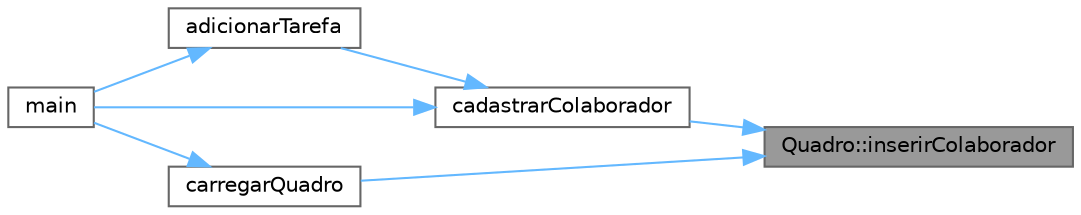 digraph "Quadro::inserirColaborador"
{
 // INTERACTIVE_SVG=YES
 // LATEX_PDF_SIZE
  bgcolor="transparent";
  edge [fontname=Helvetica,fontsize=10,labelfontname=Helvetica,labelfontsize=10];
  node [fontname=Helvetica,fontsize=10,shape=box,height=0.2,width=0.4];
  rankdir="RL";
  Node1 [id="Node000001",label="Quadro::inserirColaborador",height=0.2,width=0.4,color="gray40", fillcolor="grey60", style="filled", fontcolor="black",tooltip="Insere um colaborador na equipe do quadro."];
  Node1 -> Node2 [id="edge7_Node000001_Node000002",dir="back",color="steelblue1",style="solid",tooltip=" "];
  Node2 [id="Node000002",label="cadastrarColaborador",height=0.2,width=0.4,color="grey40", fillcolor="white", style="filled",URL="$df/d0a/main_8cpp.html#aed504424b48ab1ef3ce656ba1d439ae0",tooltip="Cria e cadastra um novo colaborador no quadro KanBan."];
  Node2 -> Node3 [id="edge8_Node000002_Node000003",dir="back",color="steelblue1",style="solid",tooltip=" "];
  Node3 [id="Node000003",label="adicionarTarefa",height=0.2,width=0.4,color="grey40", fillcolor="white", style="filled",URL="$df/d0a/main_8cpp.html#a0d931717ab3053bc49784e26575b01d6",tooltip="Adiciona uma nova tarefa a uma coluna no quadro KanBan."];
  Node3 -> Node4 [id="edge9_Node000003_Node000004",dir="back",color="steelblue1",style="solid",tooltip=" "];
  Node4 [id="Node000004",label="main",height=0.2,width=0.4,color="grey40", fillcolor="white", style="filled",URL="$df/d0a/main_8cpp.html#ae66f6b31b5ad750f1fe042a706a4e3d4",tooltip=" "];
  Node2 -> Node4 [id="edge10_Node000002_Node000004",dir="back",color="steelblue1",style="solid",tooltip=" "];
  Node1 -> Node5 [id="edge11_Node000001_Node000005",dir="back",color="steelblue1",style="solid",tooltip=" "];
  Node5 [id="Node000005",label="carregarQuadro",height=0.2,width=0.4,color="grey40", fillcolor="white", style="filled",URL="$df/d0a/main_8cpp.html#ac19c0f76269ed6195cad2776a32e04f1",tooltip="Carrega um quadro KanBan a partir de um arquivo."];
  Node5 -> Node4 [id="edge12_Node000005_Node000004",dir="back",color="steelblue1",style="solid",tooltip=" "];
}
